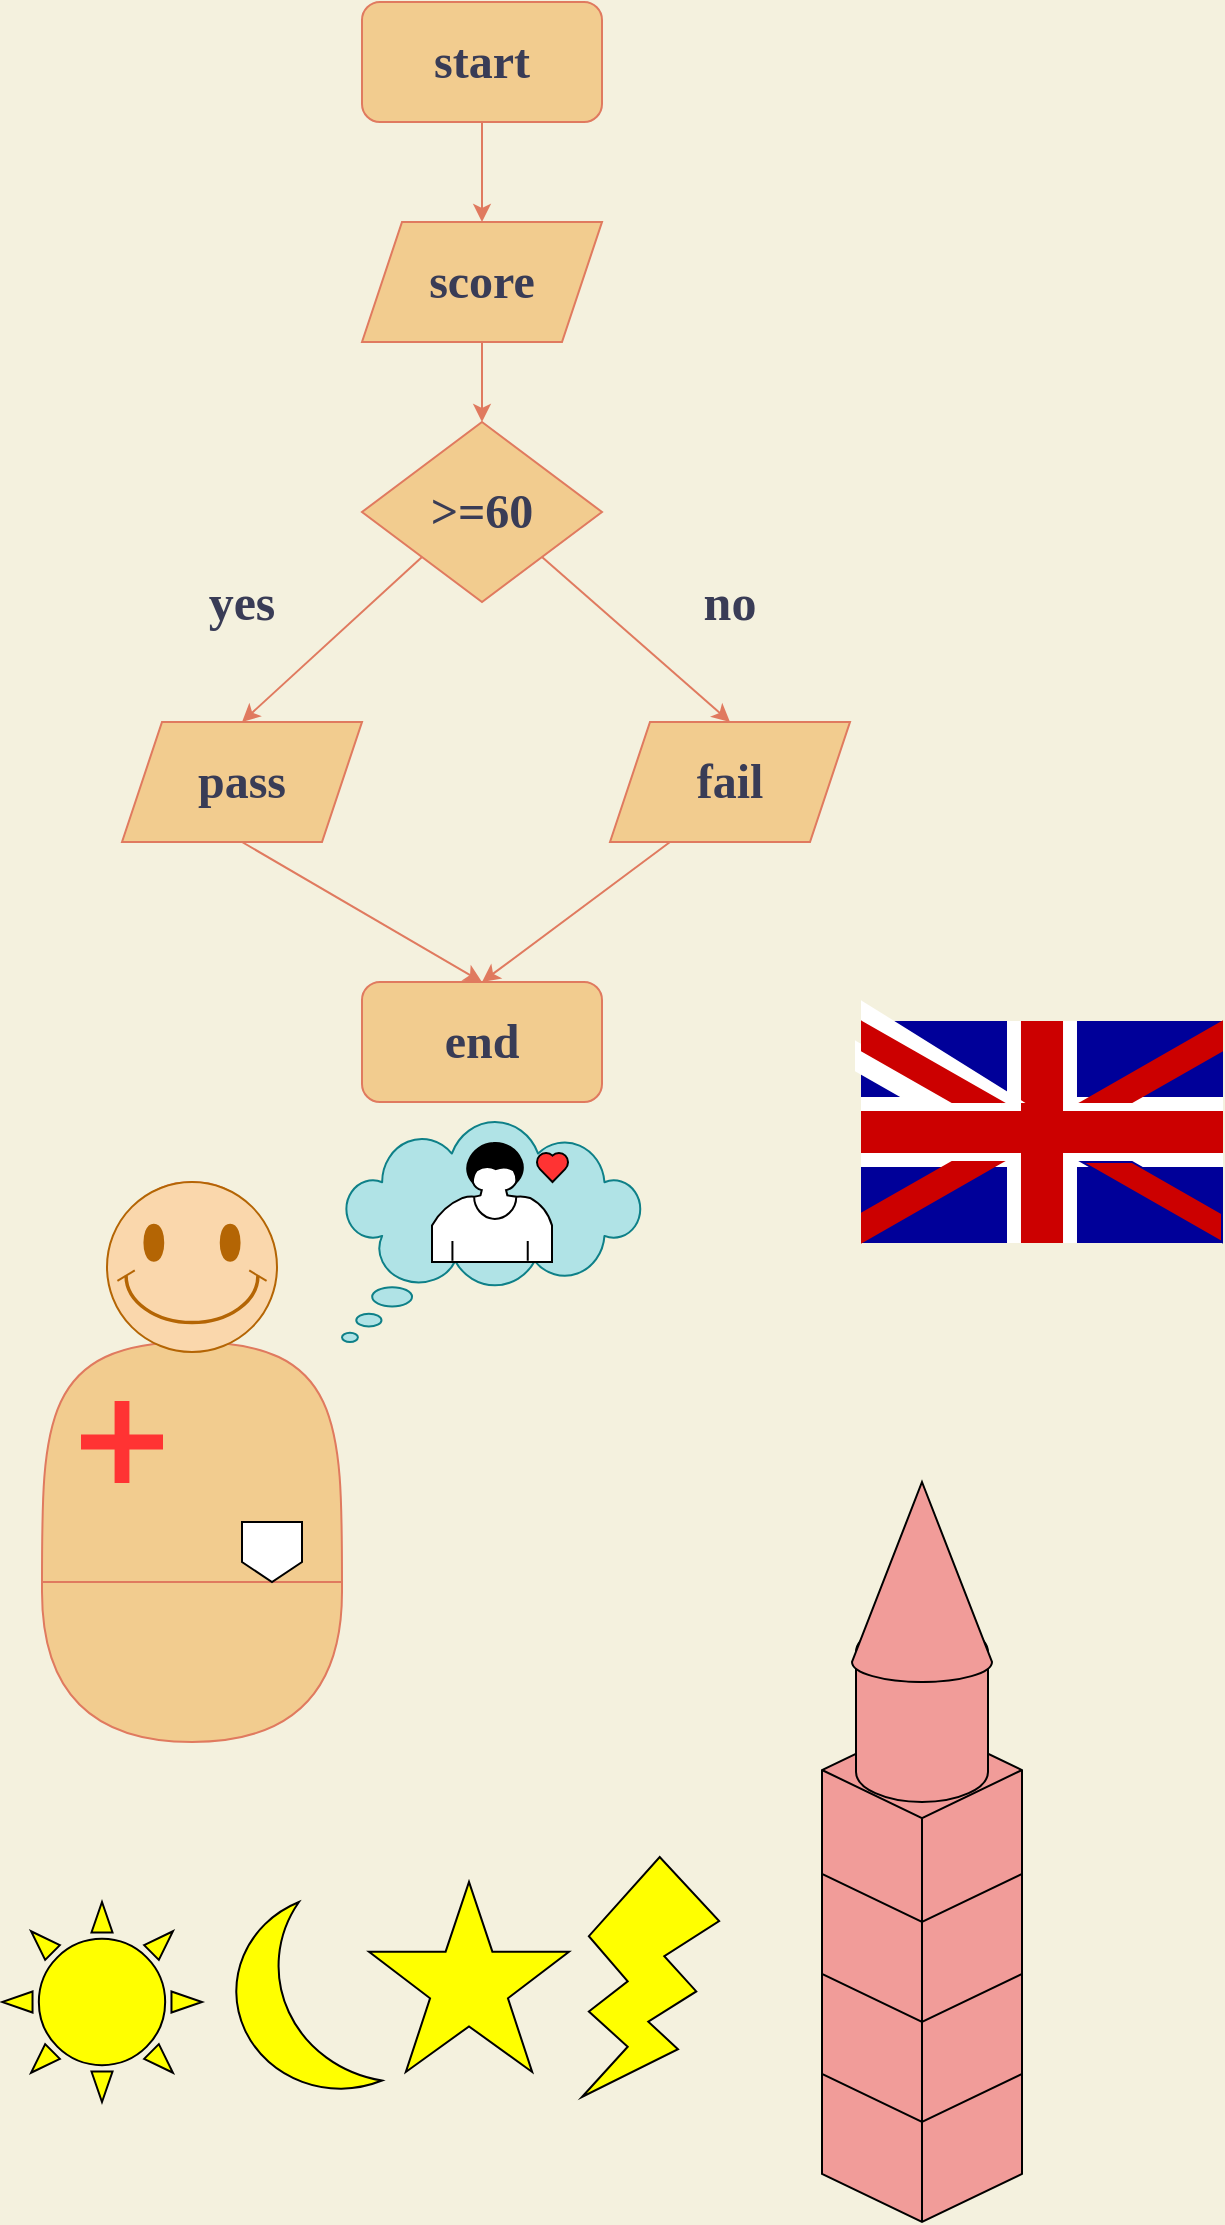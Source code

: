 <mxfile version="13.5.9" type="device"><diagram id="pLPLtLcV3JJQDaNbHHuG" name="Page-1"><mxGraphModel dx="868" dy="482" grid="1" gridSize="10" guides="1" tooltips="1" connect="1" arrows="1" fold="1" page="1" pageScale="1" pageWidth="827" pageHeight="1169" background="#F4F1DE" math="0" shadow="0"><root><mxCell id="0"/><mxCell id="1" parent="0"/><mxCell id="q2iq04hJGK80IMLcZfee-46" value="" style="whiteSpace=wrap;html=1;shape=mxgraph.basic.isocube;isoAngle=15;rounded=0;sketch=0;strokeColor=#000000;fontColor=#393C56;fillColor=#F19C99;" vertex="1" parent="1"><mxGeometry x="520" y="1020" width="100" height="100" as="geometry"/></mxCell><mxCell id="q2iq04hJGK80IMLcZfee-47" value="" style="whiteSpace=wrap;html=1;shape=mxgraph.basic.isocube;isoAngle=15;rounded=0;sketch=0;strokeColor=#000000;fontColor=#393C56;fillColor=#F19C99;" vertex="1" parent="1"><mxGeometry x="520" y="970" width="100" height="100" as="geometry"/></mxCell><mxCell id="q2iq04hJGK80IMLcZfee-1" value="&lt;h1&gt;&lt;font face=&quot;Comic Sans MS&quot;&gt;start&lt;/font&gt;&lt;/h1&gt;" style="rounded=1;whiteSpace=wrap;html=1;fillColor=#F2CC8F;strokeColor=#E07A5F;fontColor=#393C56;" vertex="1" parent="1"><mxGeometry x="290" y="10" width="120" height="60" as="geometry"/></mxCell><mxCell id="q2iq04hJGK80IMLcZfee-2" value="&lt;h1&gt;&lt;font face=&quot;Comic Sans MS&quot;&gt;score&lt;/font&gt;&lt;/h1&gt;" style="shape=parallelogram;perimeter=parallelogramPerimeter;whiteSpace=wrap;html=1;fixedSize=1;fillColor=#F2CC8F;strokeColor=#E07A5F;fontColor=#393C56;" vertex="1" parent="1"><mxGeometry x="290" y="120" width="120" height="60" as="geometry"/></mxCell><mxCell id="q2iq04hJGK80IMLcZfee-3" value="&lt;h1&gt;&lt;font face=&quot;Comic Sans MS&quot;&gt;&amp;gt;=60&lt;/font&gt;&lt;/h1&gt;" style="rhombus;whiteSpace=wrap;html=1;fillColor=#F2CC8F;strokeColor=#E07A5F;fontColor=#393C56;" vertex="1" parent="1"><mxGeometry x="290" y="220" width="120" height="90" as="geometry"/></mxCell><mxCell id="q2iq04hJGK80IMLcZfee-4" value="&lt;h1&gt;&lt;font face=&quot;Comic Sans MS&quot;&gt;pass&lt;/font&gt;&lt;/h1&gt;" style="shape=parallelogram;perimeter=parallelogramPerimeter;whiteSpace=wrap;html=1;fixedSize=1;fillColor=#F2CC8F;strokeColor=#E07A5F;fontColor=#393C56;" vertex="1" parent="1"><mxGeometry x="170" y="370" width="120" height="60" as="geometry"/></mxCell><mxCell id="q2iq04hJGK80IMLcZfee-5" value="&lt;h1&gt;&lt;font face=&quot;Comic Sans MS&quot;&gt;fail&lt;/font&gt;&lt;/h1&gt;" style="shape=parallelogram;perimeter=parallelogramPerimeter;whiteSpace=wrap;html=1;fixedSize=1;fillColor=#F2CC8F;strokeColor=#E07A5F;fontColor=#393C56;" vertex="1" parent="1"><mxGeometry x="414" y="370" width="120" height="60" as="geometry"/></mxCell><mxCell id="q2iq04hJGK80IMLcZfee-6" value="&lt;h1&gt;&lt;font face=&quot;Comic Sans MS&quot;&gt;end&lt;/font&gt;&lt;/h1&gt;" style="rounded=1;whiteSpace=wrap;html=1;fillColor=#F2CC8F;strokeColor=#E07A5F;fontColor=#393C56;" vertex="1" parent="1"><mxGeometry x="290" y="500" width="120" height="60" as="geometry"/></mxCell><mxCell id="q2iq04hJGK80IMLcZfee-7" value="" style="endArrow=classic;html=1;exitX=0.5;exitY=1;exitDx=0;exitDy=0;labelBackgroundColor=#F4F1DE;strokeColor=#E07A5F;fontColor=#393C56;" edge="1" parent="1" source="q2iq04hJGK80IMLcZfee-1" target="q2iq04hJGK80IMLcZfee-2"><mxGeometry width="50" height="50" relative="1" as="geometry"><mxPoint x="380" y="200" as="sourcePoint"/><mxPoint x="430" y="150" as="targetPoint"/></mxGeometry></mxCell><mxCell id="q2iq04hJGK80IMLcZfee-8" value="" style="endArrow=classic;html=1;exitX=0.5;exitY=1;exitDx=0;exitDy=0;entryX=0.5;entryY=0;entryDx=0;entryDy=0;labelBackgroundColor=#F4F1DE;strokeColor=#E07A5F;fontColor=#393C56;" edge="1" parent="1" source="q2iq04hJGK80IMLcZfee-2" target="q2iq04hJGK80IMLcZfee-3"><mxGeometry width="50" height="50" relative="1" as="geometry"><mxPoint x="380" y="300" as="sourcePoint"/><mxPoint x="430" y="250" as="targetPoint"/></mxGeometry></mxCell><mxCell id="q2iq04hJGK80IMLcZfee-10" value="" style="endArrow=classic;html=1;exitX=0;exitY=1;exitDx=0;exitDy=0;entryX=0.5;entryY=0;entryDx=0;entryDy=0;labelBackgroundColor=#F4F1DE;strokeColor=#E07A5F;fontColor=#393C56;" edge="1" parent="1" source="q2iq04hJGK80IMLcZfee-3" target="q2iq04hJGK80IMLcZfee-4"><mxGeometry width="50" height="50" relative="1" as="geometry"><mxPoint x="380" y="500" as="sourcePoint"/><mxPoint x="430" y="450" as="targetPoint"/></mxGeometry></mxCell><mxCell id="q2iq04hJGK80IMLcZfee-11" value="" style="endArrow=classic;html=1;exitX=1;exitY=1;exitDx=0;exitDy=0;entryX=0.5;entryY=0;entryDx=0;entryDy=0;labelBackgroundColor=#F4F1DE;strokeColor=#E07A5F;fontColor=#393C56;" edge="1" parent="1" source="q2iq04hJGK80IMLcZfee-3" target="q2iq04hJGK80IMLcZfee-5"><mxGeometry width="50" height="50" relative="1" as="geometry"><mxPoint x="380" y="500" as="sourcePoint"/><mxPoint x="430" y="450" as="targetPoint"/></mxGeometry></mxCell><mxCell id="q2iq04hJGK80IMLcZfee-12" value="" style="endArrow=classic;html=1;exitX=0.5;exitY=1;exitDx=0;exitDy=0;entryX=0.5;entryY=0;entryDx=0;entryDy=0;labelBackgroundColor=#F4F1DE;strokeColor=#E07A5F;fontColor=#393C56;" edge="1" parent="1" source="q2iq04hJGK80IMLcZfee-4" target="q2iq04hJGK80IMLcZfee-6"><mxGeometry width="50" height="50" relative="1" as="geometry"><mxPoint x="380" y="500" as="sourcePoint"/><mxPoint x="430" y="450" as="targetPoint"/></mxGeometry></mxCell><mxCell id="q2iq04hJGK80IMLcZfee-14" value="" style="endArrow=classic;html=1;exitX=0.25;exitY=1;exitDx=0;exitDy=0;labelBackgroundColor=#F4F1DE;strokeColor=#E07A5F;fontColor=#393C56;" edge="1" parent="1" source="q2iq04hJGK80IMLcZfee-5"><mxGeometry width="50" height="50" relative="1" as="geometry"><mxPoint x="380" y="500" as="sourcePoint"/><mxPoint x="350" y="500" as="targetPoint"/></mxGeometry></mxCell><mxCell id="q2iq04hJGK80IMLcZfee-15" value="&lt;h2&gt;&lt;font face=&quot;Comic Sans MS&quot; style=&quot;font-size: 25px&quot;&gt;yes&lt;/font&gt;&lt;/h2&gt;" style="text;html=1;strokeColor=none;fillColor=none;align=center;verticalAlign=middle;whiteSpace=wrap;rounded=0;fontColor=#393C56;" vertex="1" parent="1"><mxGeometry x="210" y="300" width="40" height="20" as="geometry"/></mxCell><mxCell id="q2iq04hJGK80IMLcZfee-16" value="&lt;h2&gt;&lt;font face=&quot;Comic Sans MS&quot; style=&quot;font-size: 25px&quot;&gt;no&lt;/font&gt;&lt;/h2&gt;" style="text;html=1;strokeColor=none;fillColor=none;align=center;verticalAlign=middle;whiteSpace=wrap;rounded=0;fontColor=#393C56;" vertex="1" parent="1"><mxGeometry x="451" y="295" width="46" height="30" as="geometry"/></mxCell><mxCell id="q2iq04hJGK80IMLcZfee-34" value="" style="shape=actor;whiteSpace=wrap;html=1;fillColor=#F2CC8F;strokeColor=#E07A5F;fontColor=#393C56;" vertex="1" parent="1"><mxGeometry x="130" y="600" width="150" height="200" as="geometry"/></mxCell><mxCell id="q2iq04hJGK80IMLcZfee-35" value="" style="shape=delay;whiteSpace=wrap;html=1;direction=south;fillColor=#F2CC8F;strokeColor=#E07A5F;fontColor=#393C56;" vertex="1" parent="1"><mxGeometry x="130" y="800" width="150" height="80" as="geometry"/></mxCell><mxCell id="q2iq04hJGK80IMLcZfee-36" value="" style="shape=cross;whiteSpace=wrap;html=1;rounded=0;sketch=0;strokeColor=#FF3333;fillColor=#FF3333;size=0.16;" vertex="1" parent="1"><mxGeometry x="150" y="710" width="40" height="40" as="geometry"/></mxCell><mxCell id="q2iq04hJGK80IMLcZfee-37" value="" style="shape=offPageConnector;whiteSpace=wrap;html=1;rounded=0;sketch=0;fontColor=#393C56;fillColor=#FFFFFF;size=0.333;" vertex="1" parent="1"><mxGeometry x="230" y="770" width="30" height="30" as="geometry"/></mxCell><mxCell id="q2iq04hJGK80IMLcZfee-38" value="" style="verticalLabelPosition=bottom;verticalAlign=top;html=1;shape=mxgraph.basic.smiley;rounded=0;sketch=0;strokeColor=#b46504;fillColor=#fad7ac;" vertex="1" parent="1"><mxGeometry x="162.5" y="600" width="85" height="85" as="geometry"/></mxCell><mxCell id="q2iq04hJGK80IMLcZfee-39" value="" style="whiteSpace=wrap;html=1;shape=mxgraph.basic.cloud_callout;rounded=0;sketch=0;strokeColor=#0e8088;fillColor=#b0e3e6;" vertex="1" parent="1"><mxGeometry x="280" y="570" width="150" height="110" as="geometry"/></mxCell><mxCell id="q2iq04hJGK80IMLcZfee-42" value="" style="shape=mxgraph.bpmn.user_task;html=1;outlineConnect=0;rounded=0;sketch=0;strokeColor=#000000;fillColor=#FFFFFF;fontColor=#393C56;" vertex="1" parent="1"><mxGeometry x="325" y="580" width="60" height="60" as="geometry"/></mxCell><mxCell id="q2iq04hJGK80IMLcZfee-44" value="" style="whiteSpace=wrap;html=1;shape=mxgraph.basic.isocube;isoAngle=15;rounded=0;sketch=0;strokeColor=#000000;fontColor=#393C56;fillColor=#F19C99;" vertex="1" parent="1"><mxGeometry x="520" y="920" width="100" height="100" as="geometry"/></mxCell><mxCell id="q2iq04hJGK80IMLcZfee-45" value="" style="whiteSpace=wrap;html=1;shape=mxgraph.basic.isocube;isoAngle=15;rounded=0;sketch=0;strokeColor=#000000;fontColor=#393C56;fillColor=#F19C99;" vertex="1" parent="1"><mxGeometry x="520" y="870" width="100" height="100" as="geometry"/></mxCell><mxCell id="q2iq04hJGK80IMLcZfee-49" value="" style="verticalLabelPosition=bottom;verticalAlign=top;html=1;shape=mxgraph.basic.heart;rounded=0;sketch=0;strokeColor=#000000;fontColor=#393C56;fillColor=#FF3333;" vertex="1" parent="1"><mxGeometry x="377" y="585" width="16.5" height="15" as="geometry"/></mxCell><mxCell id="q2iq04hJGK80IMLcZfee-56" value="" style="shape=cylinder2;whiteSpace=wrap;html=1;boundedLbl=1;backgroundOutline=1;size=15;rounded=0;sketch=0;strokeColor=#000000;fontColor=#393C56;fillColor=#F19C99;" vertex="1" parent="1"><mxGeometry x="537" y="820" width="66" height="90" as="geometry"/></mxCell><mxCell id="q2iq04hJGK80IMLcZfee-59" value="" style="verticalLabelPosition=bottom;verticalAlign=top;html=1;shape=mxgraph.basic.cone2;dx=0.5;dy=0.9;rounded=0;sketch=0;strokeColor=#000000;fillColor=#F19C99;fontColor=#393C56;" vertex="1" parent="1"><mxGeometry x="535" y="750" width="70" height="100" as="geometry"/></mxCell><mxCell id="q2iq04hJGK80IMLcZfee-61" value="" style="verticalLabelPosition=bottom;verticalAlign=top;html=1;shape=mxgraph.basic.flash;rounded=0;sketch=0;strokeColor=#000000;fontColor=#393C56;fillColor=#FFFF00;" vertex="1" parent="1"><mxGeometry x="400" y="937.5" width="68.57" height="120" as="geometry"/></mxCell><mxCell id="q2iq04hJGK80IMLcZfee-63" value="" style="verticalLabelPosition=bottom;verticalAlign=top;html=1;shape=mxgraph.basic.moon;rounded=0;sketch=0;strokeColor=#000000;fillColor=#FFFF00;fontColor=#393C56;" vertex="1" parent="1"><mxGeometry x="220" y="960" width="80" height="100" as="geometry"/></mxCell><mxCell id="q2iq04hJGK80IMLcZfee-64" value="" style="verticalLabelPosition=bottom;verticalAlign=top;html=1;shape=mxgraph.basic.star;rounded=0;sketch=0;strokeColor=#000000;fillColor=#FFFF00;fontColor=#393C56;" vertex="1" parent="1"><mxGeometry x="293.5" y="950" width="100" height="95" as="geometry"/></mxCell><mxCell id="q2iq04hJGK80IMLcZfee-65" value="" style="verticalLabelPosition=bottom;verticalAlign=top;html=1;shape=mxgraph.basic.sun;rounded=0;sketch=0;strokeColor=#000000;fillColor=#FFFF00;fontColor=#393C56;" vertex="1" parent="1"><mxGeometry x="110" y="960" width="100" height="100" as="geometry"/></mxCell><mxCell id="q2iq04hJGK80IMLcZfee-66" value="" style="rounded=0;whiteSpace=wrap;html=1;sketch=0;fontColor=#393C56;fillColor=#000099;strokeColor=#000099;" vertex="1" parent="1"><mxGeometry x="540" y="520" width="180" height="110" as="geometry"/></mxCell><mxCell id="q2iq04hJGK80IMLcZfee-69" value="" style="shape=cross;whiteSpace=wrap;html=1;rounded=0;sketch=0;fontColor=#393C56;fillColor=#FFFFFF;size=0.309;strokeColor=#FFFFFF;" vertex="1" parent="1"><mxGeometry x="540" y="520" width="180" height="110" as="geometry"/></mxCell><mxCell id="q2iq04hJGK80IMLcZfee-72" value="" style="verticalLabelPosition=bottom;verticalAlign=top;html=1;shape=mxgraph.basic.diag_stripe;dx=10;rounded=0;sketch=0;fontColor=#393C56;fillColor=#CC0000;strokeColor=#CC0000;" vertex="1" parent="1"><mxGeometry x="650" y="520" width="70" height="40" as="geometry"/></mxCell><mxCell id="q2iq04hJGK80IMLcZfee-73" value="" style="verticalLabelPosition=bottom;verticalAlign=top;html=1;shape=mxgraph.basic.diag_stripe;dx=10;rounded=0;sketch=0;fontColor=#393C56;fillColor=#CC0000;direction=west;strokeColor=#CC0000;" vertex="1" parent="1"><mxGeometry x="540" y="590" width="70" height="40" as="geometry"/></mxCell><mxCell id="q2iq04hJGK80IMLcZfee-75" value="" style="verticalLabelPosition=bottom;verticalAlign=top;html=1;shape=mxgraph.basic.diag_stripe;dx=10;rounded=0;sketch=0;strokeColor=#000099;fillColor=#CC0000;fontColor=#393C56;direction=north;" vertex="1" parent="1"><mxGeometry x="650" y="590" width="70" height="40" as="geometry"/></mxCell><mxCell id="q2iq04hJGK80IMLcZfee-77" value="" style="verticalLabelPosition=bottom;verticalAlign=top;html=1;shape=mxgraph.basic.diag_stripe;dx=10;rounded=0;sketch=0;fontColor=#393C56;direction=south;fillColor=#FFFFFF;strokeColor=#FFFFFF;" vertex="1" parent="1"><mxGeometry x="537" y="530" width="70" height="40" as="geometry"/></mxCell><mxCell id="q2iq04hJGK80IMLcZfee-67" value="" style="shape=cross;whiteSpace=wrap;html=1;rounded=0;sketch=0;fontColor=#393C56;fillColor=#CC0000;size=0.182;strokeColor=#CC0000;" vertex="1" parent="1"><mxGeometry x="540" y="520" width="180" height="110" as="geometry"/></mxCell><mxCell id="q2iq04hJGK80IMLcZfee-78" value="" style="verticalLabelPosition=bottom;verticalAlign=top;html=1;shape=mxgraph.basic.diag_stripe;dx=10;rounded=0;sketch=0;fontColor=#393C56;direction=south;fillColor=#FFFFFF;strokeColor=#FFFFFF;" vertex="1" parent="1"><mxGeometry x="540" y="510" width="80" height="50" as="geometry"/></mxCell><mxCell id="q2iq04hJGK80IMLcZfee-74" value="" style="verticalLabelPosition=bottom;verticalAlign=top;html=1;shape=mxgraph.basic.diag_stripe;dx=10;rounded=0;sketch=0;fillColor=#CC0000;fontColor=#393C56;direction=south;strokeColor=#CC0000;" vertex="1" parent="1"><mxGeometry x="540" y="520" width="70" height="40" as="geometry"/></mxCell></root></mxGraphModel></diagram></mxfile>